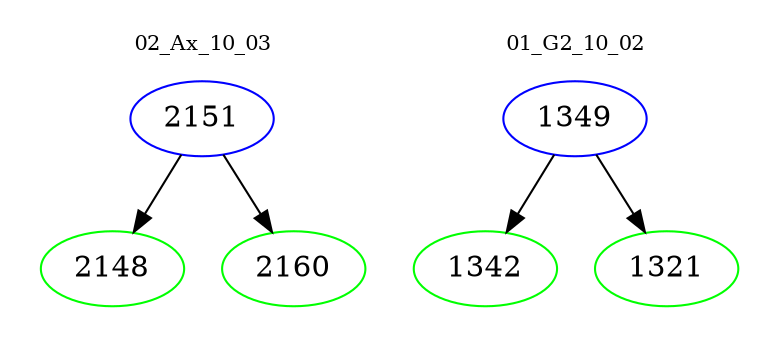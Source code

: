 digraph{
subgraph cluster_0 {
color = white
label = "02_Ax_10_03";
fontsize=10;
T0_2151 [label="2151", color="blue"]
T0_2151 -> T0_2148 [color="black"]
T0_2148 [label="2148", color="green"]
T0_2151 -> T0_2160 [color="black"]
T0_2160 [label="2160", color="green"]
}
subgraph cluster_1 {
color = white
label = "01_G2_10_02";
fontsize=10;
T1_1349 [label="1349", color="blue"]
T1_1349 -> T1_1342 [color="black"]
T1_1342 [label="1342", color="green"]
T1_1349 -> T1_1321 [color="black"]
T1_1321 [label="1321", color="green"]
}
}
